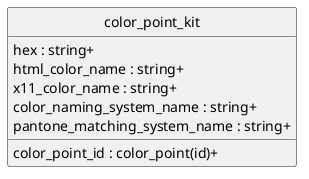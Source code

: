 @startuml uml
skinparam monochrome true
skinparam linetype ortho
hide circle

entity color_point_kit {
  hex : string+
  color_point_id : color_point(id)+
  html_color_name : string+
  x11_color_name : string+
  color_naming_system_name : string+
  pantone_matching_system_name : string+
}

@enduml
